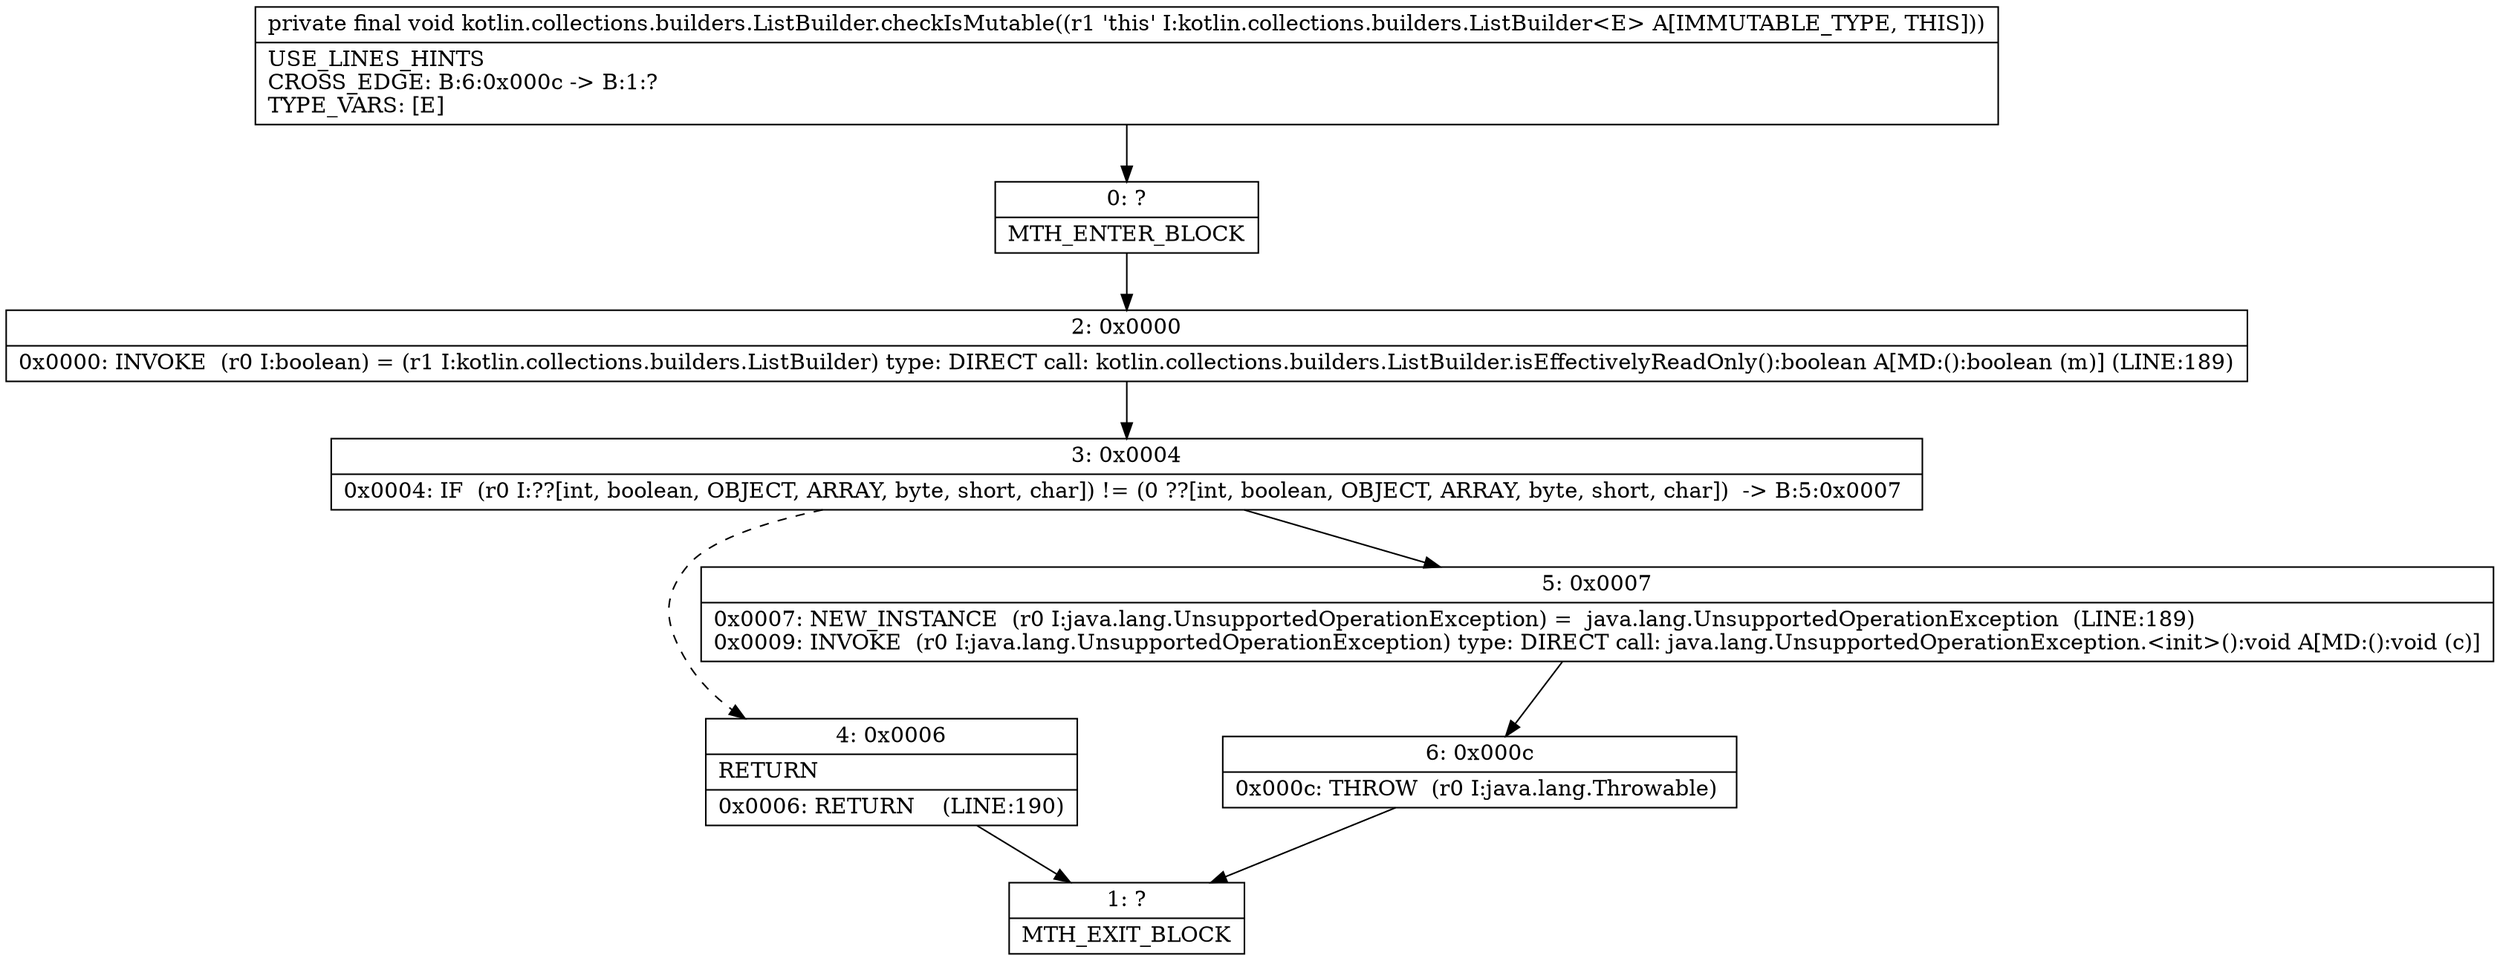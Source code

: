 digraph "CFG forkotlin.collections.builders.ListBuilder.checkIsMutable()V" {
Node_0 [shape=record,label="{0\:\ ?|MTH_ENTER_BLOCK\l}"];
Node_2 [shape=record,label="{2\:\ 0x0000|0x0000: INVOKE  (r0 I:boolean) = (r1 I:kotlin.collections.builders.ListBuilder) type: DIRECT call: kotlin.collections.builders.ListBuilder.isEffectivelyReadOnly():boolean A[MD:():boolean (m)] (LINE:189)\l}"];
Node_3 [shape=record,label="{3\:\ 0x0004|0x0004: IF  (r0 I:??[int, boolean, OBJECT, ARRAY, byte, short, char]) != (0 ??[int, boolean, OBJECT, ARRAY, byte, short, char])  \-\> B:5:0x0007 \l}"];
Node_4 [shape=record,label="{4\:\ 0x0006|RETURN\l|0x0006: RETURN    (LINE:190)\l}"];
Node_1 [shape=record,label="{1\:\ ?|MTH_EXIT_BLOCK\l}"];
Node_5 [shape=record,label="{5\:\ 0x0007|0x0007: NEW_INSTANCE  (r0 I:java.lang.UnsupportedOperationException) =  java.lang.UnsupportedOperationException  (LINE:189)\l0x0009: INVOKE  (r0 I:java.lang.UnsupportedOperationException) type: DIRECT call: java.lang.UnsupportedOperationException.\<init\>():void A[MD:():void (c)]\l}"];
Node_6 [shape=record,label="{6\:\ 0x000c|0x000c: THROW  (r0 I:java.lang.Throwable) \l}"];
MethodNode[shape=record,label="{private final void kotlin.collections.builders.ListBuilder.checkIsMutable((r1 'this' I:kotlin.collections.builders.ListBuilder\<E\> A[IMMUTABLE_TYPE, THIS]))  | USE_LINES_HINTS\lCROSS_EDGE: B:6:0x000c \-\> B:1:?\lTYPE_VARS: [E]\l}"];
MethodNode -> Node_0;Node_0 -> Node_2;
Node_2 -> Node_3;
Node_3 -> Node_4[style=dashed];
Node_3 -> Node_5;
Node_4 -> Node_1;
Node_5 -> Node_6;
Node_6 -> Node_1;
}

